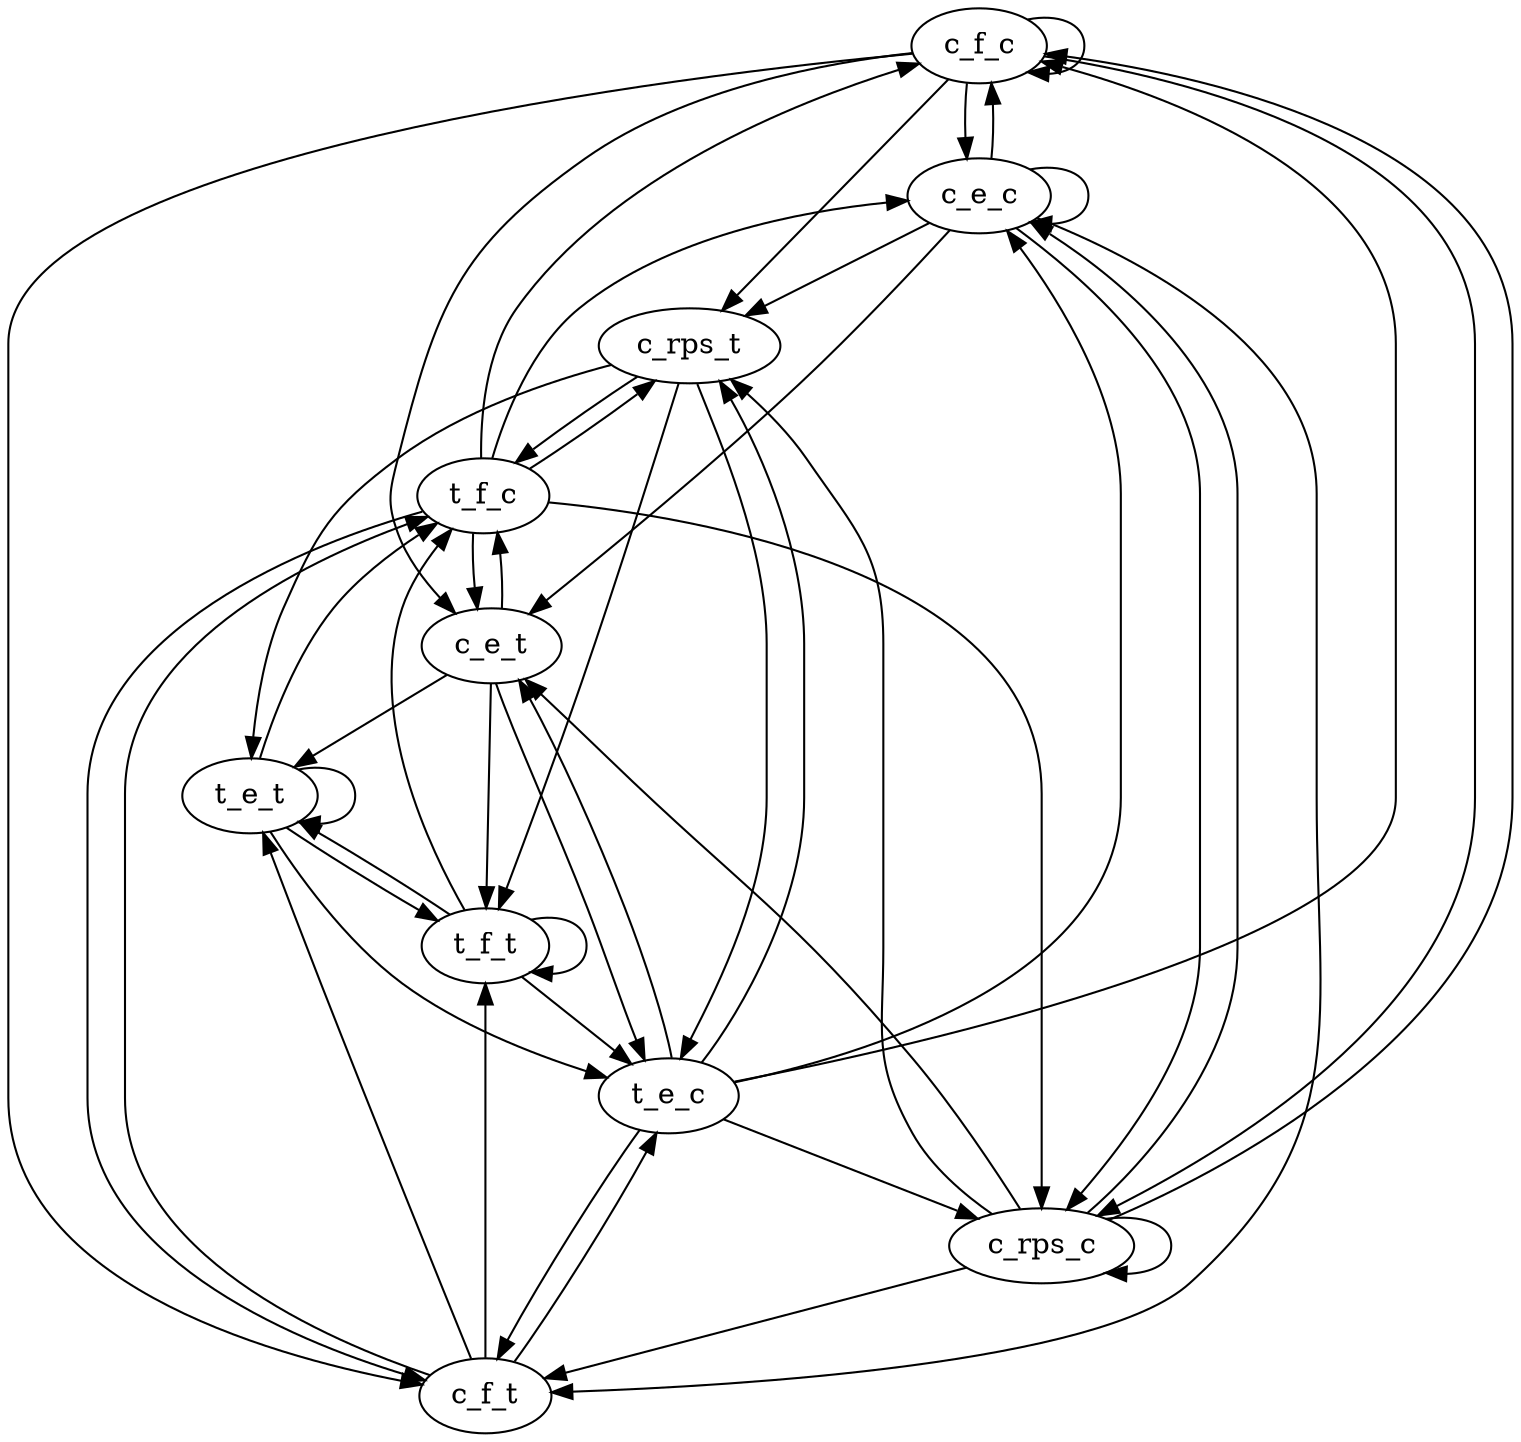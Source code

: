 digraph G {

            c_f_c -> c_f_c;
            c_f_c -> c_e_c;
            c_f_c -> c_rps_c;
            c_f_c -> c_f_t;
            c_f_c -> c_e_t;
            c_f_c -> c_rps_t;
            
            c_e_c -> c_f_c;
            c_e_c -> c_e_c;
            c_e_c -> c_rps_c;
            c_e_c -> c_f_t;
            c_e_c -> c_e_t;
            c_e_c -> c_rps_t;
            
            c_rps_c -> c_f_c;
            c_rps_c -> c_e_c;
            c_rps_c -> c_rps_c;
            c_rps_c -> c_f_t;
            c_rps_c -> c_e_t;
            c_rps_c -> c_rps_t;
            
            t_f_c -> c_f_c;
            t_f_c -> c_e_c;
            t_f_c -> c_rps_c;
            t_f_c -> c_f_t;
            t_f_c -> c_e_t;
            t_f_c -> c_rps_t;
            
            t_e_c -> c_f_c;
            t_e_c -> c_e_c;
            t_e_c -> c_rps_c;
            t_e_c -> c_f_t;
            t_e_c -> c_e_t;
            t_e_c -> c_rps_t; 
            
            t_f_t -> t_f_c;
            t_f_t -> t_e_c;
            t_f_t -> t_f_t;
            t_f_t -> t_e_t;
            
            t_e_t -> t_f_c;
            t_e_t -> t_e_c;
            t_e_t -> t_f_t;
            t_e_t -> t_e_t;
            
            c_f_t -> t_f_c;
            c_f_t -> t_e_c;
            c_f_t -> t_f_t;
            c_f_t -> t_e_t;
            
            c_e_t -> t_f_c;
            c_e_t -> t_e_c;
            c_e_t -> t_f_t;
            c_e_t -> t_e_t;
            
            c_rps_t -> t_f_c;
            c_rps_t -> t_e_c;
            c_rps_t -> t_f_t;
            c_rps_t -> t_e_t;
            
        }